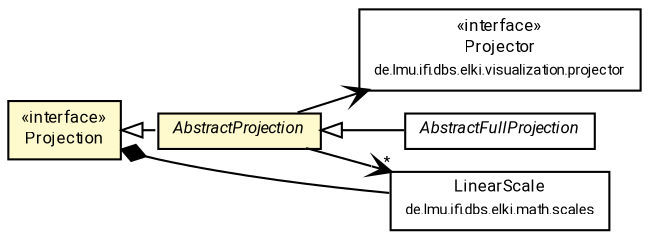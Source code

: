 #!/usr/local/bin/dot
#
# Class diagram 
# Generated by UMLGraph version R5_7_2-60-g0e99a6 (http://www.spinellis.gr/umlgraph/)
#

digraph G {
	graph [fontnames="svg"]
	edge [fontname="Roboto",fontsize=7,labelfontname="Roboto",labelfontsize=7,color="black"];
	node [fontname="Roboto",fontcolor="black",fontsize=8,shape=plaintext,margin=0,width=0,height=0];
	nodesep=0.15;
	ranksep=0.25;
	rankdir=LR;
	// de.lmu.ifi.dbs.elki.visualization.projector.Projector
	c1288038 [label=<<table title="de.lmu.ifi.dbs.elki.visualization.projector.Projector" border="0" cellborder="1" cellspacing="0" cellpadding="2" href="../projector/Projector.html" target="_parent">
		<tr><td><table border="0" cellspacing="0" cellpadding="1">
		<tr><td align="center" balign="center"> &#171;interface&#187; </td></tr>
		<tr><td align="center" balign="center"> <font face="Roboto">Projector</font> </td></tr>
		<tr><td align="center" balign="center"> <font face="Roboto" point-size="7.0">de.lmu.ifi.dbs.elki.visualization.projector</font> </td></tr>
		</table></td></tr>
		</table>>, URL="../projector/Projector.html"];
	// de.lmu.ifi.dbs.elki.visualization.projections.Projection
	c1288101 [label=<<table title="de.lmu.ifi.dbs.elki.visualization.projections.Projection" border="0" cellborder="1" cellspacing="0" cellpadding="2" bgcolor="LemonChiffon" href="Projection.html" target="_parent">
		<tr><td><table border="0" cellspacing="0" cellpadding="1">
		<tr><td align="center" balign="center"> &#171;interface&#187; </td></tr>
		<tr><td align="center" balign="center"> <font face="Roboto">Projection</font> </td></tr>
		</table></td></tr>
		</table>>, URL="Projection.html"];
	// de.lmu.ifi.dbs.elki.visualization.projections.AbstractFullProjection
	c1288108 [label=<<table title="de.lmu.ifi.dbs.elki.visualization.projections.AbstractFullProjection" border="0" cellborder="1" cellspacing="0" cellpadding="2" href="AbstractFullProjection.html" target="_parent">
		<tr><td><table border="0" cellspacing="0" cellpadding="1">
		<tr><td align="center" balign="center"> <font face="Roboto"><i>AbstractFullProjection</i></font> </td></tr>
		</table></td></tr>
		</table>>, URL="AbstractFullProjection.html"];
	// de.lmu.ifi.dbs.elki.visualization.projections.AbstractProjection
	c1288111 [label=<<table title="de.lmu.ifi.dbs.elki.visualization.projections.AbstractProjection" border="0" cellborder="1" cellspacing="0" cellpadding="2" bgcolor="lemonChiffon" href="AbstractProjection.html" target="_parent">
		<tr><td><table border="0" cellspacing="0" cellpadding="1">
		<tr><td align="center" balign="center"> <font face="Roboto"><i>AbstractProjection</i></font> </td></tr>
		</table></td></tr>
		</table>>, URL="AbstractProjection.html"];
	// de.lmu.ifi.dbs.elki.math.scales.LinearScale
	c1289365 [label=<<table title="de.lmu.ifi.dbs.elki.math.scales.LinearScale" border="0" cellborder="1" cellspacing="0" cellpadding="2" href="../../math/scales/LinearScale.html" target="_parent">
		<tr><td><table border="0" cellspacing="0" cellpadding="1">
		<tr><td align="center" balign="center"> <font face="Roboto">LinearScale</font> </td></tr>
		<tr><td align="center" balign="center"> <font face="Roboto" point-size="7.0">de.lmu.ifi.dbs.elki.math.scales</font> </td></tr>
		</table></td></tr>
		</table>>, URL="../../math/scales/LinearScale.html"];
	// de.lmu.ifi.dbs.elki.visualization.projections.Projection composed de.lmu.ifi.dbs.elki.math.scales.LinearScale
	c1288101 -> c1289365 [arrowhead=none,arrowtail=diamond,dir=back,weight=6];
	// de.lmu.ifi.dbs.elki.visualization.projections.AbstractFullProjection extends de.lmu.ifi.dbs.elki.visualization.projections.AbstractProjection
	c1288111 -> c1288108 [arrowtail=empty,dir=back,weight=10];
	// de.lmu.ifi.dbs.elki.visualization.projections.AbstractProjection implements de.lmu.ifi.dbs.elki.visualization.projections.Projection
	c1288101 -> c1288111 [arrowtail=empty,style=dashed,dir=back,weight=9];
	// de.lmu.ifi.dbs.elki.visualization.projections.AbstractProjection navassoc de.lmu.ifi.dbs.elki.math.scales.LinearScale
	c1288111 -> c1289365 [arrowhead=open,weight=1,headlabel="*"];
	// de.lmu.ifi.dbs.elki.visualization.projections.AbstractProjection navassoc de.lmu.ifi.dbs.elki.visualization.projector.Projector
	c1288111 -> c1288038 [arrowhead=open,weight=1];
}

